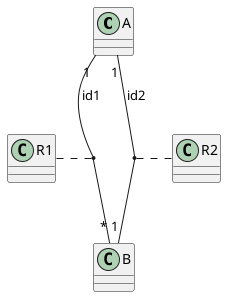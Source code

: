 {
  "sha1": "ss5esqmltaic3fkmdh4mt379xo9a0i6",
  "insertion": {
    "when": "2024-06-04T17:28:45.395Z",
    "user": "plantuml@gmail.com"
  }
}
@startuml

A "1" -- "*" B : id1
(A,B) . R1

A "1" -- "1" B : id2
(A,B) . R2

@enduml
